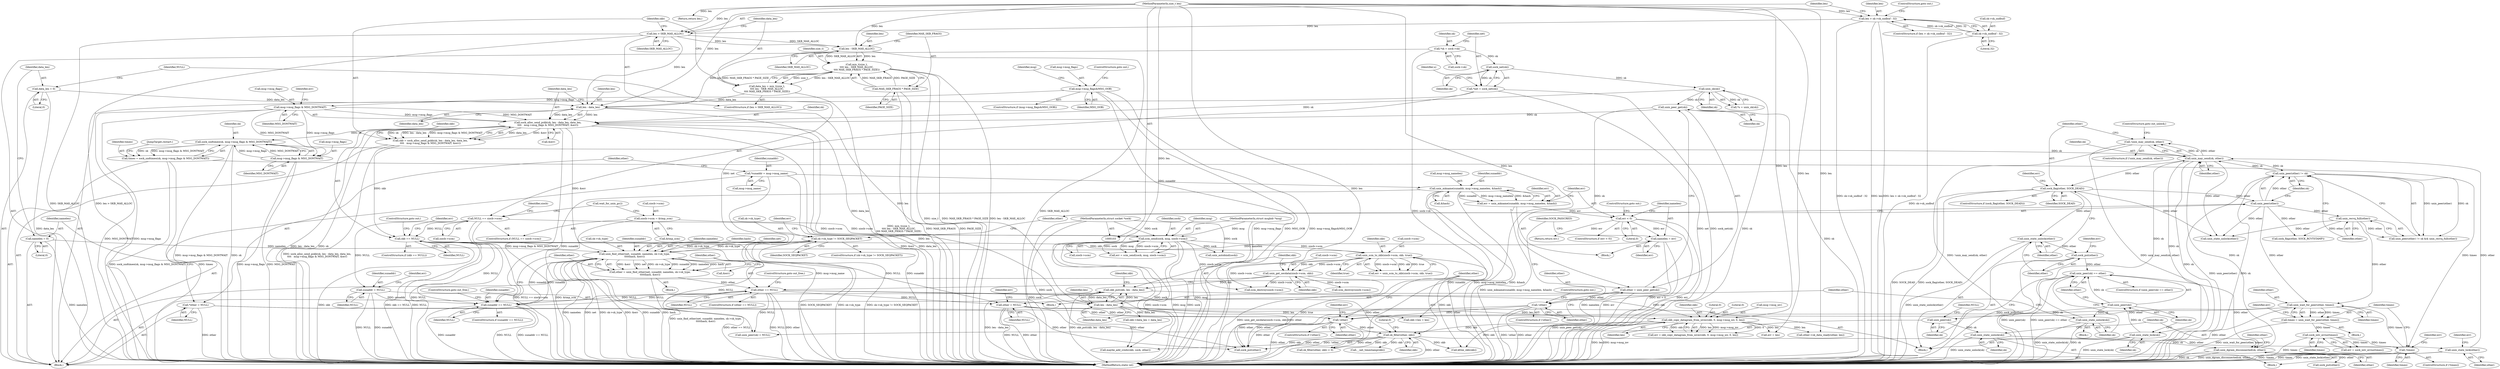 digraph "0_linux_e0e3cea46d31d23dc40df0a49a7a2c04fe8edfea_0@API" {
"1000407" [label="(Call,!unix_may_send(sk, other))"];
"1000408" [label="(Call,unix_may_send(sk, other))"];
"1000490" [label="(Call,unix_peer(other) != sk)"];
"1000491" [label="(Call,unix_peer(other))"];
"1000413" [label="(Call,sock_flag(other, SOCK_DEAD))"];
"1000449" [label="(Call,unix_state_unlock(sk))"];
"1000428" [label="(Call,unix_peer(sk))"];
"1000424" [label="(Call,unix_state_lock(sk))"];
"1000351" [label="(Call,sock_sndtimeo(sk, msg->msg_flags & MSG_DONTWAIT))"];
"1000280" [label="(Call,sock_alloc_send_pskb(sk, len - data_len, data_len,\n\t\t\t\t   msg->msg_flags & MSG_DONTWAIT, &err))"];
"1000225" [label="(Call,unix_peer_get(sk))"];
"1000128" [label="(Call,unix_sk(sk))"];
"1000123" [label="(Call,sock_net(sk))"];
"1000115" [label="(Call,*sk = sock->sk)"];
"1000282" [label="(Call,len - data_len)"];
"1000265" [label="(Call,len > SKB_MAX_ALLOC)"];
"1000256" [label="(Call,len > sk->sk_sndbuf - 32)"];
"1000107" [label="(MethodParameterIn,size_t len)"];
"1000258" [label="(Call,sk->sk_sndbuf - 32)"];
"1000272" [label="(Call,len - SKB_MAX_ALLOC)"];
"1000268" [label="(Call,data_len = min_t(size_t,\n\t\t\t\t len - SKB_MAX_ALLOC,\n\t\t\t\t MAX_SKB_FRAGS * PAGE_SIZE))"];
"1000270" [label="(Call,min_t(size_t,\n\t\t\t\t len - SKB_MAX_ALLOC,\n\t\t\t\t MAX_SKB_FRAGS * PAGE_SIZE))"];
"1000275" [label="(Call,MAX_SKB_FRAGS * PAGE_SIZE)"];
"1000151" [label="(Call,data_len = 0)"];
"1000286" [label="(Call,msg->msg_flags & MSG_DONTWAIT)"];
"1000186" [label="(Call,msg->msg_flags&MSG_OOB)"];
"1000353" [label="(Call,msg->msg_flags & MSG_DONTWAIT)"];
"1000438" [label="(Call,unix_dgram_disconnected(sk, other))"];
"1000436" [label="(Call,unix_state_unlock(sk))"];
"1000433" [label="(Call,unix_peer(sk))"];
"1000427" [label="(Call,unix_peer(sk) == other)"];
"1000419" [label="(Call,sock_put(other))"];
"1000417" [label="(Call,unix_state_unlock(other))"];
"1000400" [label="(Call,unix_state_lock(other))"];
"1000391" [label="(Call,sk_filter(other, skb))"];
"1000360" [label="(Call,!other)"];
"1000508" [label="(Call,unix_wait_for_peer(other, timeo))"];
"1000494" [label="(Call,unix_recvq_full(other))"];
"1000498" [label="(Call,!timeo)"];
"1000513" [label="(Call,sock_intr_errno(timeo))"];
"1000506" [label="(Call,timeo = unix_wait_for_peer(other, timeo))"];
"1000349" [label="(Call,timeo = sock_sndtimeo(sk, msg->msg_flags & MSG_DONTWAIT))"];
"1000228" [label="(Call,!other)"];
"1000223" [label="(Call,other = unix_peer_get(sk))"];
"1000451" [label="(Call,other = NULL)"];
"1000294" [label="(Call,skb == NULL)"];
"1000278" [label="(Call,skb = sock_alloc_send_pskb(sk, len - data_len, data_len,\n\t\t\t\t   msg->msg_flags & MSG_DONTWAIT, &err))"];
"1000155" [label="(Call,NULL == siocb->scm)"];
"1000385" [label="(Call,other == NULL)"];
"1000372" [label="(Call,other = unix_find_other(net, sunaddr, namelen, sk->sk_type,\n\t\t\t\t\thash, &err))"];
"1000374" [label="(Call,unix_find_other(net, sunaddr, namelen, sk->sk_type,\n\t\t\t\t\thash, &err))"];
"1000121" [label="(Call,*net = sock_net(sk))"];
"1000368" [label="(Call,sunaddr == NULL)"];
"1000199" [label="(Call,unix_mkname(sunaddr, msg->msg_namelen, &hash))"];
"1000131" [label="(Call,*sunaddr = msg->msg_name)"];
"1000216" [label="(Call,sunaddr = NULL)"];
"1000141" [label="(Call,namelen = 0)"];
"1000211" [label="(Call,namelen = err)"];
"1000207" [label="(Call,err < 0)"];
"1000197" [label="(Call,err = unix_mkname(sunaddr, msg->msg_namelen, &hash))"];
"1000470" [label="(Call,sk->sk_type != SOCK_SEQPACKET)"];
"1000137" [label="(Call,*other = NULL)"];
"1000338" [label="(Call,skb_copy_datagram_from_iovec(skb, 0, msg->msg_iov, 0, len))"];
"1000321" [label="(Call,skb_put(skb, len - data_len))"];
"1000316" [label="(Call,unix_get_secdata(siocb->scm, skb))"];
"1000300" [label="(Call,unix_scm_to_skb(siocb->scm, skb, true))"];
"1000169" [label="(Call,scm_send(sock, msg, siocb->scm))"];
"1000105" [label="(MethodParameterIn,struct socket *sock)"];
"1000106" [label="(MethodParameterIn,struct msghdr *msg)"];
"1000160" [label="(Call,siocb->scm = &tmp_scm)"];
"1000323" [label="(Call,len - data_len)"];
"1000292" [label="(Identifier,err)"];
"1000509" [label="(Identifier,other)"];
"1000326" [label="(Call,skb->data_len = data_len)"];
"1000385" [label="(Call,other == NULL)"];
"1000349" [label="(Call,timeo = sock_sndtimeo(sk, msg->msg_flags & MSG_DONTWAIT))"];
"1000128" [label="(Call,unix_sk(sk))"];
"1000220" [label="(Identifier,err)"];
"1000258" [label="(Call,sk->sk_sndbuf - 32)"];
"1000151" [label="(Call,data_len = 0)"];
"1000186" [label="(Call,msg->msg_flags&MSG_OOB)"];
"1000257" [label="(Identifier,len)"];
"1000273" [label="(Identifier,len)"];
"1000362" [label="(Block,)"];
"1000422" [label="(Identifier,err)"];
"1000137" [label="(Call,*other = NULL)"];
"1000212" [label="(Identifier,namelen)"];
"1000270" [label="(Call,min_t(size_t,\n\t\t\t\t len - SKB_MAX_ALLOC,\n\t\t\t\t MAX_SKB_FRAGS * PAGE_SIZE))"];
"1000386" [label="(Identifier,other)"];
"1000373" [label="(Identifier,other)"];
"1000381" [label="(Identifier,hash)"];
"1000301" [label="(Call,siocb->scm)"];
"1000498" [label="(Call,!timeo)"];
"1000117" [label="(Call,sock->sk)"];
"1000277" [label="(Identifier,PAGE_SIZE)"];
"1000141" [label="(Call,namelen = 0)"];
"1000213" [label="(Identifier,err)"];
"1000210" [label="(ControlStructure,goto out;)"];
"1000156" [label="(Identifier,NULL)"];
"1000271" [label="(Identifier,size_t)"];
"1000290" [label="(Identifier,MSG_DONTWAIT)"];
"1000494" [label="(Call,unix_recvq_full(other))"];
"1000390" [label="(Call,sk_filter(other, skb) < 0)"];
"1000441" [label="(Call,sock_put(other))"];
"1000124" [label="(Identifier,sk)"];
"1000511" [label="(Call,err = sock_intr_errno(timeo))"];
"1000211" [label="(Call,namelen = err)"];
"1000410" [label="(Identifier,other)"];
"1000217" [label="(Identifier,sunaddr)"];
"1000573" [label="(Call,scm_destroy(siocb->scm))"];
"1000344" [label="(Literal,0)"];
"1000162" [label="(Identifier,siocb)"];
"1000265" [label="(Call,len > SKB_MAX_ALLOC)"];
"1000304" [label="(Identifier,skb)"];
"1000470" [label="(Call,sk->sk_type != SOCK_SEQPACKET)"];
"1000514" [label="(Identifier,timeo)"];
"1000228" [label="(Call,!other)"];
"1000275" [label="(Call,MAX_SKB_FRAGS * PAGE_SIZE)"];
"1000116" [label="(Identifier,sk)"];
"1000426" [label="(ControlStructure,if (unix_peer(sk) == other))"];
"1000115" [label="(Call,*sk = sock->sk)"];
"1000154" [label="(ControlStructure,if (NULL == siocb->scm))"];
"1000571" [label="(Call,sock_put(other))"];
"1000510" [label="(Identifier,timeo)"];
"1000132" [label="(Identifier,sunaddr)"];
"1000170" [label="(Identifier,sock)"];
"1000234" [label="(Identifier,SOCK_PASSCRED)"];
"1000209" [label="(Literal,0)"];
"1000431" [label="(Block,)"];
"1000328" [label="(Identifier,skb)"];
"1000352" [label="(Identifier,sk)"];
"1000123" [label="(Call,sock_net(sk))"];
"1000227" [label="(ControlStructure,if (!other))"];
"1000325" [label="(Identifier,data_len)"];
"1000512" [label="(Identifier,err)"];
"1000126" [label="(Call,*u = unix_sk(sk))"];
"1000287" [label="(Call,msg->msg_flags)"];
"1000321" [label="(Call,skb_put(skb, len - data_len))"];
"1000247" [label="(Call,unix_autobind(sock))"];
"1000495" [label="(Identifier,other)"];
"1000401" [label="(Identifier,other)"];
"1000367" [label="(ControlStructure,if (sunaddr == NULL))"];
"1000297" [label="(ControlStructure,goto out;)"];
"1000291" [label="(Call,&err)"];
"1000256" [label="(Call,len > sk->sk_sndbuf - 32)"];
"1000331" [label="(Call,skb->len = len)"];
"1000513" [label="(Call,sock_intr_errno(timeo))"];
"1000496" [label="(Block,)"];
"1000215" [label="(Block,)"];
"1000371" [label="(ControlStructure,goto out_free;)"];
"1000143" [label="(Literal,0)"];
"1000206" [label="(ControlStructure,if (err < 0))"];
"1000167" [label="(Call,err = scm_send(sock, msg, siocb->scm))"];
"1000171" [label="(Identifier,msg)"];
"1000414" [label="(Identifier,other)"];
"1000323" [label="(Call,len - data_len)"];
"1000453" [label="(Identifier,NULL)"];
"1000340" [label="(Literal,0)"];
"1000432" [label="(Call,unix_peer(sk) = NULL)"];
"1000161" [label="(Call,siocb->scm)"];
"1000406" [label="(ControlStructure,if (!unix_may_send(sk, other)))"];
"1000142" [label="(Identifier,namelen)"];
"1000164" [label="(Call,&tmp_scm)"];
"1000216" [label="(Call,sunaddr = NULL)"];
"1000169" [label="(Call,scm_send(sock, msg, siocb->scm))"];
"1000492" [label="(Identifier,other)"];
"1000160" [label="(Call,siocb->scm = &tmp_scm)"];
"1000200" [label="(Identifier,sunaddr)"];
"1000264" [label="(ControlStructure,if (len > SKB_MAX_ALLOC))"];
"1000477" [label="(Identifier,err)"];
"1000452" [label="(Identifier,other)"];
"1000375" [label="(Identifier,net)"];
"1000341" [label="(Call,msg->msg_iov)"];
"1000489" [label="(Call,unix_peer(other) != sk && unix_recvq_full(other))"];
"1000433" [label="(Call,unix_peer(sk))"];
"1000451" [label="(Call,other = NULL)"];
"1000407" [label="(Call,!unix_may_send(sk, other))"];
"1000428" [label="(Call,unix_peer(sk))"];
"1000400" [label="(Call,unix_state_lock(other))"];
"1000272" [label="(Call,len - SKB_MAX_ALLOC)"];
"1000226" [label="(Identifier,sk)"];
"1000263" [label="(ControlStructure,goto out;)"];
"1000438" [label="(Call,unix_dgram_disconnected(sk, other))"];
"1000361" [label="(Identifier,other)"];
"1000378" [label="(Call,sk->sk_type)"];
"1000521" [label="(Call,sock_flag(other, SOCK_RCVTSTAMP))"];
"1000351" [label="(Call,sock_sndtimeo(sk, msg->msg_flags & MSG_DONTWAIT))"];
"1000320" [label="(Identifier,skb)"];
"1000425" [label="(Identifier,sk)"];
"1000296" [label="(Identifier,NULL)"];
"1000285" [label="(Identifier,data_len)"];
"1000436" [label="(Call,unix_state_unlock(sk))"];
"1000279" [label="(Identifier,skb)"];
"1000497" [label="(ControlStructure,if (!timeo))"];
"1000387" [label="(Identifier,NULL)"];
"1000370" [label="(Identifier,NULL)"];
"1000437" [label="(Identifier,sk)"];
"1000224" [label="(Identifier,other)"];
"1000490" [label="(Call,unix_peer(other) != sk)"];
"1000427" [label="(Call,unix_peer(sk) == other)"];
"1000491" [label="(Call,unix_peer(other))"];
"1000345" [label="(Identifier,len)"];
"1000122" [label="(Identifier,net)"];
"1000281" [label="(Identifier,sk)"];
"1000294" [label="(Call,skb == NULL)"];
"1000360" [label="(Call,!other)"];
"1000372" [label="(Call,other = unix_find_other(net, sunaddr, namelen, sk->sk_type,\n\t\t\t\t\thash, &err))"];
"1000448" [label="(Block,)"];
"1000155" [label="(Call,NULL == siocb->scm)"];
"1000157" [label="(Call,siocb->scm)"];
"1000204" [label="(Call,&hash)"];
"1000305" [label="(Identifier,true)"];
"1000190" [label="(Identifier,MSG_OOB)"];
"1000359" [label="(ControlStructure,if (!other))"];
"1000474" [label="(Identifier,SOCK_SEQPACKET)"];
"1000449" [label="(Call,unix_state_unlock(sk))"];
"1000108" [label="(Block,)"];
"1000354" [label="(Call,msg->msg_flags)"];
"1000409" [label="(Identifier,sk)"];
"1000393" [label="(Identifier,skb)"];
"1000230" [label="(ControlStructure,goto out;)"];
"1000299" [label="(Identifier,err)"];
"1000153" [label="(Literal,0)"];
"1000300" [label="(Call,unix_scm_to_skb(siocb->scm, skb, true))"];
"1000376" [label="(Identifier,sunaddr)"];
"1000133" [label="(Call,msg->msg_name)"];
"1000131" [label="(Call,*sunaddr = msg->msg_name)"];
"1000107" [label="(MethodParameterIn,size_t len)"];
"1000560" [label="(Return,return len;)"];
"1000127" [label="(Identifier,u)"];
"1000106" [label="(MethodParameterIn,struct msghdr *msg)"];
"1000563" [label="(Call,unix_state_unlock(other))"];
"1000282" [label="(Call,len - data_len)"];
"1000269" [label="(Identifier,data_len)"];
"1000338" [label="(Call,skb_copy_datagram_from_iovec(skb, 0, msg->msg_iov, 0, len))"];
"1000507" [label="(Identifier,timeo)"];
"1000268" [label="(Call,data_len = min_t(size_t,\n\t\t\t\t len - SKB_MAX_ALLOC,\n\t\t\t\t MAX_SKB_FRAGS * PAGE_SIZE))"];
"1000358" [label="(JumpTarget,restart:)"];
"1000283" [label="(Identifier,len)"];
"1000368" [label="(Call,sunaddr == NULL)"];
"1000408" [label="(Call,unix_may_send(sk, other))"];
"1000280" [label="(Call,sock_alloc_send_pskb(sk, len - data_len, data_len,\n\t\t\t\t   msg->msg_flags & MSG_DONTWAIT, &err))"];
"1000274" [label="(Identifier,SKB_MAX_ALLOC)"];
"1000152" [label="(Identifier,data_len)"];
"1000420" [label="(Identifier,other)"];
"1000276" [label="(Identifier,MAX_SKB_FRAGS)"];
"1000524" [label="(Call,__net_timestamp(skb))"];
"1000417" [label="(Call,unix_state_unlock(other))"];
"1000317" [label="(Call,siocb->scm)"];
"1000105" [label="(MethodParameterIn,struct socket *sock)"];
"1000336" [label="(Call,err = skb_copy_datagram_from_iovec(skb, 0, msg->msg_iov, 0, len))"];
"1000394" [label="(Literal,0)"];
"1000259" [label="(Call,sk->sk_sndbuf)"];
"1000208" [label="(Identifier,err)"];
"1000262" [label="(Literal,32)"];
"1000403" [label="(Identifier,err)"];
"1000121" [label="(Call,*net = sock_net(sk))"];
"1000579" [label="(MethodReturn,static int)"];
"1000384" [label="(ControlStructure,if (other == NULL))"];
"1000392" [label="(Identifier,other)"];
"1000324" [label="(Identifier,len)"];
"1000364" [label="(Identifier,err)"];
"1000369" [label="(Identifier,sunaddr)"];
"1000278" [label="(Call,skb = sock_alloc_send_pskb(sk, len - data_len, data_len,\n\t\t\t\t   msg->msg_flags & MSG_DONTWAIT, &err))"];
"1000439" [label="(Identifier,sk)"];
"1000197" [label="(Call,err = unix_mkname(sunaddr, msg->msg_namelen, &hash))"];
"1000166" [label="(Call,wait_for_unix_gc())"];
"1000139" [label="(Identifier,NULL)"];
"1000388" [label="(ControlStructure,goto out_free;)"];
"1000382" [label="(Call,&err)"];
"1000198" [label="(Identifier,err)"];
"1000413" [label="(Call,sock_flag(other, SOCK_DEAD))"];
"1000196" [label="(Block,)"];
"1000374" [label="(Call,unix_find_other(net, sunaddr, namelen, sk->sk_type,\n\t\t\t\t\thash, &err))"];
"1000526" [label="(Call,maybe_add_creds(skb, sock, other))"];
"1000316" [label="(Call,unix_get_secdata(siocb->scm, skb))"];
"1000267" [label="(Identifier,SKB_MAX_ALLOC)"];
"1000411" [label="(ControlStructure,goto out_unlock;)"];
"1000191" [label="(ControlStructure,goto out;)"];
"1000577" [label="(Return,return err;)"];
"1000424" [label="(Call,unix_state_lock(sk))"];
"1000223" [label="(Call,other = unix_peer_get(sk))"];
"1000194" [label="(Identifier,msg)"];
"1000416" [label="(Block,)"];
"1000284" [label="(Identifier,data_len)"];
"1000225" [label="(Call,unix_peer_get(sk))"];
"1000499" [label="(Identifier,timeo)"];
"1000502" [label="(Identifier,err)"];
"1000295" [label="(Identifier,skb)"];
"1000286" [label="(Call,msg->msg_flags & MSG_DONTWAIT)"];
"1000471" [label="(Call,sk->sk_type)"];
"1000353" [label="(Call,msg->msg_flags & MSG_DONTWAIT)"];
"1000418" [label="(Identifier,other)"];
"1000138" [label="(Identifier,other)"];
"1000298" [label="(Call,err = unix_scm_to_skb(siocb->scm, skb, true))"];
"1000391" [label="(Call,sk_filter(other, skb))"];
"1000419" [label="(Call,sock_put(other))"];
"1000129" [label="(Identifier,sk)"];
"1000396" [label="(Call,err = len)"];
"1000229" [label="(Identifier,other)"];
"1000266" [label="(Identifier,len)"];
"1000508" [label="(Call,unix_wait_for_peer(other, timeo))"];
"1000207" [label="(Call,err < 0)"];
"1000556" [label="(Call,scm_destroy(siocb->scm))"];
"1000187" [label="(Call,msg->msg_flags)"];
"1000506" [label="(Call,timeo = unix_wait_for_peer(other, timeo))"];
"1000293" [label="(ControlStructure,if (skb == NULL))"];
"1000377" [label="(Identifier,namelen)"];
"1000255" [label="(ControlStructure,if (len > sk->sk_sndbuf - 32))"];
"1000429" [label="(Identifier,sk)"];
"1000322" [label="(Identifier,skb)"];
"1000551" [label="(Call,other->sk_data_ready(other, len))"];
"1000493" [label="(Identifier,sk)"];
"1000350" [label="(Identifier,timeo)"];
"1000434" [label="(Identifier,sk)"];
"1000201" [label="(Call,msg->msg_namelen)"];
"1000450" [label="(Identifier,sk)"];
"1000430" [label="(Identifier,other)"];
"1000412" [label="(ControlStructure,if (sock_flag(other, SOCK_DEAD)))"];
"1000440" [label="(Identifier,other)"];
"1000357" [label="(Identifier,MSG_DONTWAIT)"];
"1000455" [label="(Identifier,err)"];
"1000218" [label="(Identifier,NULL)"];
"1000566" [label="(Call,kfree_skb(skb))"];
"1000469" [label="(ControlStructure,if (sk->sk_type != SOCK_SEQPACKET))"];
"1000339" [label="(Identifier,skb)"];
"1000415" [label="(Identifier,SOCK_DEAD)"];
"1000459" [label="(Identifier,err)"];
"1000442" [label="(Identifier,other)"];
"1000185" [label="(ControlStructure,if (msg->msg_flags&MSG_OOB))"];
"1000199" [label="(Call,unix_mkname(sunaddr, msg->msg_namelen, &hash))"];
"1000172" [label="(Call,siocb->scm)"];
"1000435" [label="(Identifier,NULL)"];
"1000407" -> "1000406"  [label="AST: "];
"1000407" -> "1000408"  [label="CFG: "];
"1000408" -> "1000407"  [label="AST: "];
"1000411" -> "1000407"  [label="CFG: "];
"1000414" -> "1000407"  [label="CFG: "];
"1000407" -> "1000579"  [label="DDG: !unix_may_send(sk, other)"];
"1000407" -> "1000579"  [label="DDG: unix_may_send(sk, other)"];
"1000408" -> "1000407"  [label="DDG: sk"];
"1000408" -> "1000407"  [label="DDG: other"];
"1000408" -> "1000410"  [label="CFG: "];
"1000409" -> "1000408"  [label="AST: "];
"1000410" -> "1000408"  [label="AST: "];
"1000408" -> "1000579"  [label="DDG: sk"];
"1000490" -> "1000408"  [label="DDG: sk"];
"1000449" -> "1000408"  [label="DDG: sk"];
"1000351" -> "1000408"  [label="DDG: sk"];
"1000438" -> "1000408"  [label="DDG: sk"];
"1000400" -> "1000408"  [label="DDG: other"];
"1000408" -> "1000413"  [label="DDG: other"];
"1000408" -> "1000424"  [label="DDG: sk"];
"1000408" -> "1000490"  [label="DDG: sk"];
"1000408" -> "1000563"  [label="DDG: other"];
"1000490" -> "1000489"  [label="AST: "];
"1000490" -> "1000493"  [label="CFG: "];
"1000491" -> "1000490"  [label="AST: "];
"1000493" -> "1000490"  [label="AST: "];
"1000495" -> "1000490"  [label="CFG: "];
"1000489" -> "1000490"  [label="CFG: "];
"1000490" -> "1000579"  [label="DDG: sk"];
"1000490" -> "1000579"  [label="DDG: unix_peer(other)"];
"1000490" -> "1000489"  [label="DDG: unix_peer(other)"];
"1000490" -> "1000489"  [label="DDG: sk"];
"1000491" -> "1000490"  [label="DDG: other"];
"1000491" -> "1000492"  [label="CFG: "];
"1000492" -> "1000491"  [label="AST: "];
"1000493" -> "1000491"  [label="CFG: "];
"1000413" -> "1000491"  [label="DDG: other"];
"1000491" -> "1000494"  [label="DDG: other"];
"1000491" -> "1000508"  [label="DDG: other"];
"1000491" -> "1000521"  [label="DDG: other"];
"1000491" -> "1000563"  [label="DDG: other"];
"1000413" -> "1000412"  [label="AST: "];
"1000413" -> "1000415"  [label="CFG: "];
"1000414" -> "1000413"  [label="AST: "];
"1000415" -> "1000413"  [label="AST: "];
"1000418" -> "1000413"  [label="CFG: "];
"1000459" -> "1000413"  [label="CFG: "];
"1000413" -> "1000579"  [label="DDG: sock_flag(other, SOCK_DEAD)"];
"1000413" -> "1000579"  [label="DDG: SOCK_DEAD"];
"1000413" -> "1000417"  [label="DDG: other"];
"1000413" -> "1000563"  [label="DDG: other"];
"1000449" -> "1000448"  [label="AST: "];
"1000449" -> "1000450"  [label="CFG: "];
"1000450" -> "1000449"  [label="AST: "];
"1000452" -> "1000449"  [label="CFG: "];
"1000449" -> "1000579"  [label="DDG: sk"];
"1000449" -> "1000579"  [label="DDG: unix_state_unlock(sk)"];
"1000428" -> "1000449"  [label="DDG: sk"];
"1000428" -> "1000427"  [label="AST: "];
"1000428" -> "1000429"  [label="CFG: "];
"1000429" -> "1000428"  [label="AST: "];
"1000430" -> "1000428"  [label="CFG: "];
"1000428" -> "1000427"  [label="DDG: sk"];
"1000424" -> "1000428"  [label="DDG: sk"];
"1000428" -> "1000433"  [label="DDG: sk"];
"1000424" -> "1000416"  [label="AST: "];
"1000424" -> "1000425"  [label="CFG: "];
"1000425" -> "1000424"  [label="AST: "];
"1000429" -> "1000424"  [label="CFG: "];
"1000424" -> "1000579"  [label="DDG: unix_state_lock(sk)"];
"1000351" -> "1000349"  [label="AST: "];
"1000351" -> "1000353"  [label="CFG: "];
"1000352" -> "1000351"  [label="AST: "];
"1000353" -> "1000351"  [label="AST: "];
"1000349" -> "1000351"  [label="CFG: "];
"1000351" -> "1000579"  [label="DDG: msg->msg_flags & MSG_DONTWAIT"];
"1000351" -> "1000579"  [label="DDG: sk"];
"1000351" -> "1000349"  [label="DDG: sk"];
"1000351" -> "1000349"  [label="DDG: msg->msg_flags & MSG_DONTWAIT"];
"1000280" -> "1000351"  [label="DDG: sk"];
"1000353" -> "1000351"  [label="DDG: msg->msg_flags"];
"1000353" -> "1000351"  [label="DDG: MSG_DONTWAIT"];
"1000280" -> "1000278"  [label="AST: "];
"1000280" -> "1000291"  [label="CFG: "];
"1000281" -> "1000280"  [label="AST: "];
"1000282" -> "1000280"  [label="AST: "];
"1000285" -> "1000280"  [label="AST: "];
"1000286" -> "1000280"  [label="AST: "];
"1000291" -> "1000280"  [label="AST: "];
"1000278" -> "1000280"  [label="CFG: "];
"1000280" -> "1000579"  [label="DDG: msg->msg_flags & MSG_DONTWAIT"];
"1000280" -> "1000579"  [label="DDG: &err"];
"1000280" -> "1000579"  [label="DDG: data_len"];
"1000280" -> "1000579"  [label="DDG: len - data_len"];
"1000280" -> "1000579"  [label="DDG: sk"];
"1000280" -> "1000278"  [label="DDG: data_len"];
"1000280" -> "1000278"  [label="DDG: &err"];
"1000280" -> "1000278"  [label="DDG: sk"];
"1000280" -> "1000278"  [label="DDG: len - data_len"];
"1000280" -> "1000278"  [label="DDG: msg->msg_flags & MSG_DONTWAIT"];
"1000225" -> "1000280"  [label="DDG: sk"];
"1000128" -> "1000280"  [label="DDG: sk"];
"1000282" -> "1000280"  [label="DDG: len"];
"1000282" -> "1000280"  [label="DDG: data_len"];
"1000286" -> "1000280"  [label="DDG: msg->msg_flags"];
"1000286" -> "1000280"  [label="DDG: MSG_DONTWAIT"];
"1000280" -> "1000323"  [label="DDG: data_len"];
"1000280" -> "1000374"  [label="DDG: &err"];
"1000225" -> "1000223"  [label="AST: "];
"1000225" -> "1000226"  [label="CFG: "];
"1000226" -> "1000225"  [label="AST: "];
"1000223" -> "1000225"  [label="CFG: "];
"1000225" -> "1000579"  [label="DDG: sk"];
"1000225" -> "1000223"  [label="DDG: sk"];
"1000128" -> "1000225"  [label="DDG: sk"];
"1000128" -> "1000126"  [label="AST: "];
"1000128" -> "1000129"  [label="CFG: "];
"1000129" -> "1000128"  [label="AST: "];
"1000126" -> "1000128"  [label="CFG: "];
"1000128" -> "1000579"  [label="DDG: sk"];
"1000128" -> "1000126"  [label="DDG: sk"];
"1000123" -> "1000128"  [label="DDG: sk"];
"1000123" -> "1000121"  [label="AST: "];
"1000123" -> "1000124"  [label="CFG: "];
"1000124" -> "1000123"  [label="AST: "];
"1000121" -> "1000123"  [label="CFG: "];
"1000123" -> "1000121"  [label="DDG: sk"];
"1000115" -> "1000123"  [label="DDG: sk"];
"1000115" -> "1000108"  [label="AST: "];
"1000115" -> "1000117"  [label="CFG: "];
"1000116" -> "1000115"  [label="AST: "];
"1000117" -> "1000115"  [label="AST: "];
"1000122" -> "1000115"  [label="CFG: "];
"1000115" -> "1000579"  [label="DDG: sock->sk"];
"1000282" -> "1000284"  [label="CFG: "];
"1000283" -> "1000282"  [label="AST: "];
"1000284" -> "1000282"  [label="AST: "];
"1000285" -> "1000282"  [label="CFG: "];
"1000282" -> "1000579"  [label="DDG: len"];
"1000265" -> "1000282"  [label="DDG: len"];
"1000272" -> "1000282"  [label="DDG: len"];
"1000107" -> "1000282"  [label="DDG: len"];
"1000268" -> "1000282"  [label="DDG: data_len"];
"1000151" -> "1000282"  [label="DDG: data_len"];
"1000282" -> "1000323"  [label="DDG: len"];
"1000265" -> "1000264"  [label="AST: "];
"1000265" -> "1000267"  [label="CFG: "];
"1000266" -> "1000265"  [label="AST: "];
"1000267" -> "1000265"  [label="AST: "];
"1000269" -> "1000265"  [label="CFG: "];
"1000279" -> "1000265"  [label="CFG: "];
"1000265" -> "1000579"  [label="DDG: len > SKB_MAX_ALLOC"];
"1000265" -> "1000579"  [label="DDG: SKB_MAX_ALLOC"];
"1000256" -> "1000265"  [label="DDG: len"];
"1000107" -> "1000265"  [label="DDG: len"];
"1000265" -> "1000272"  [label="DDG: len"];
"1000265" -> "1000272"  [label="DDG: SKB_MAX_ALLOC"];
"1000256" -> "1000255"  [label="AST: "];
"1000256" -> "1000258"  [label="CFG: "];
"1000257" -> "1000256"  [label="AST: "];
"1000258" -> "1000256"  [label="AST: "];
"1000263" -> "1000256"  [label="CFG: "];
"1000266" -> "1000256"  [label="CFG: "];
"1000256" -> "1000579"  [label="DDG: sk->sk_sndbuf - 32"];
"1000256" -> "1000579"  [label="DDG: len"];
"1000256" -> "1000579"  [label="DDG: len > sk->sk_sndbuf - 32"];
"1000107" -> "1000256"  [label="DDG: len"];
"1000258" -> "1000256"  [label="DDG: sk->sk_sndbuf"];
"1000258" -> "1000256"  [label="DDG: 32"];
"1000107" -> "1000103"  [label="AST: "];
"1000107" -> "1000579"  [label="DDG: len"];
"1000107" -> "1000272"  [label="DDG: len"];
"1000107" -> "1000323"  [label="DDG: len"];
"1000107" -> "1000331"  [label="DDG: len"];
"1000107" -> "1000338"  [label="DDG: len"];
"1000107" -> "1000396"  [label="DDG: len"];
"1000107" -> "1000551"  [label="DDG: len"];
"1000107" -> "1000560"  [label="DDG: len"];
"1000258" -> "1000262"  [label="CFG: "];
"1000259" -> "1000258"  [label="AST: "];
"1000262" -> "1000258"  [label="AST: "];
"1000258" -> "1000579"  [label="DDG: sk->sk_sndbuf"];
"1000272" -> "1000270"  [label="AST: "];
"1000272" -> "1000274"  [label="CFG: "];
"1000273" -> "1000272"  [label="AST: "];
"1000274" -> "1000272"  [label="AST: "];
"1000276" -> "1000272"  [label="CFG: "];
"1000272" -> "1000579"  [label="DDG: SKB_MAX_ALLOC"];
"1000272" -> "1000270"  [label="DDG: len"];
"1000272" -> "1000270"  [label="DDG: SKB_MAX_ALLOC"];
"1000268" -> "1000264"  [label="AST: "];
"1000268" -> "1000270"  [label="CFG: "];
"1000269" -> "1000268"  [label="AST: "];
"1000270" -> "1000268"  [label="AST: "];
"1000279" -> "1000268"  [label="CFG: "];
"1000268" -> "1000579"  [label="DDG: min_t(size_t,\n\t\t\t\t len - SKB_MAX_ALLOC,\n\t\t\t\t MAX_SKB_FRAGS * PAGE_SIZE)"];
"1000270" -> "1000268"  [label="DDG: size_t"];
"1000270" -> "1000268"  [label="DDG: len - SKB_MAX_ALLOC"];
"1000270" -> "1000268"  [label="DDG: MAX_SKB_FRAGS * PAGE_SIZE"];
"1000270" -> "1000275"  [label="CFG: "];
"1000271" -> "1000270"  [label="AST: "];
"1000275" -> "1000270"  [label="AST: "];
"1000270" -> "1000579"  [label="DDG: MAX_SKB_FRAGS * PAGE_SIZE"];
"1000270" -> "1000579"  [label="DDG: len - SKB_MAX_ALLOC"];
"1000270" -> "1000579"  [label="DDG: size_t"];
"1000275" -> "1000270"  [label="DDG: MAX_SKB_FRAGS"];
"1000275" -> "1000270"  [label="DDG: PAGE_SIZE"];
"1000275" -> "1000277"  [label="CFG: "];
"1000276" -> "1000275"  [label="AST: "];
"1000277" -> "1000275"  [label="AST: "];
"1000275" -> "1000579"  [label="DDG: MAX_SKB_FRAGS"];
"1000275" -> "1000579"  [label="DDG: PAGE_SIZE"];
"1000151" -> "1000108"  [label="AST: "];
"1000151" -> "1000153"  [label="CFG: "];
"1000152" -> "1000151"  [label="AST: "];
"1000153" -> "1000151"  [label="AST: "];
"1000156" -> "1000151"  [label="CFG: "];
"1000151" -> "1000579"  [label="DDG: data_len"];
"1000286" -> "1000290"  [label="CFG: "];
"1000287" -> "1000286"  [label="AST: "];
"1000290" -> "1000286"  [label="AST: "];
"1000292" -> "1000286"  [label="CFG: "];
"1000286" -> "1000579"  [label="DDG: MSG_DONTWAIT"];
"1000286" -> "1000579"  [label="DDG: msg->msg_flags"];
"1000186" -> "1000286"  [label="DDG: msg->msg_flags"];
"1000286" -> "1000353"  [label="DDG: msg->msg_flags"];
"1000286" -> "1000353"  [label="DDG: MSG_DONTWAIT"];
"1000186" -> "1000185"  [label="AST: "];
"1000186" -> "1000190"  [label="CFG: "];
"1000187" -> "1000186"  [label="AST: "];
"1000190" -> "1000186"  [label="AST: "];
"1000191" -> "1000186"  [label="CFG: "];
"1000194" -> "1000186"  [label="CFG: "];
"1000186" -> "1000579"  [label="DDG: msg->msg_flags&MSG_OOB"];
"1000186" -> "1000579"  [label="DDG: msg->msg_flags"];
"1000186" -> "1000579"  [label="DDG: MSG_OOB"];
"1000353" -> "1000357"  [label="CFG: "];
"1000354" -> "1000353"  [label="AST: "];
"1000357" -> "1000353"  [label="AST: "];
"1000353" -> "1000579"  [label="DDG: MSG_DONTWAIT"];
"1000353" -> "1000579"  [label="DDG: msg->msg_flags"];
"1000438" -> "1000431"  [label="AST: "];
"1000438" -> "1000440"  [label="CFG: "];
"1000439" -> "1000438"  [label="AST: "];
"1000440" -> "1000438"  [label="AST: "];
"1000442" -> "1000438"  [label="CFG: "];
"1000438" -> "1000579"  [label="DDG: unix_dgram_disconnected(sk, other)"];
"1000438" -> "1000579"  [label="DDG: sk"];
"1000436" -> "1000438"  [label="DDG: sk"];
"1000427" -> "1000438"  [label="DDG: other"];
"1000438" -> "1000441"  [label="DDG: other"];
"1000436" -> "1000431"  [label="AST: "];
"1000436" -> "1000437"  [label="CFG: "];
"1000437" -> "1000436"  [label="AST: "];
"1000439" -> "1000436"  [label="CFG: "];
"1000436" -> "1000579"  [label="DDG: unix_state_unlock(sk)"];
"1000433" -> "1000436"  [label="DDG: sk"];
"1000433" -> "1000432"  [label="AST: "];
"1000433" -> "1000434"  [label="CFG: "];
"1000434" -> "1000433"  [label="AST: "];
"1000435" -> "1000433"  [label="CFG: "];
"1000427" -> "1000426"  [label="AST: "];
"1000427" -> "1000430"  [label="CFG: "];
"1000430" -> "1000427"  [label="AST: "];
"1000434" -> "1000427"  [label="CFG: "];
"1000450" -> "1000427"  [label="CFG: "];
"1000427" -> "1000579"  [label="DDG: unix_peer(sk)"];
"1000427" -> "1000579"  [label="DDG: unix_peer(sk) == other"];
"1000419" -> "1000427"  [label="DDG: other"];
"1000419" -> "1000416"  [label="AST: "];
"1000419" -> "1000420"  [label="CFG: "];
"1000420" -> "1000419"  [label="AST: "];
"1000422" -> "1000419"  [label="CFG: "];
"1000419" -> "1000579"  [label="DDG: sock_put(other)"];
"1000417" -> "1000419"  [label="DDG: other"];
"1000417" -> "1000416"  [label="AST: "];
"1000417" -> "1000418"  [label="CFG: "];
"1000418" -> "1000417"  [label="AST: "];
"1000420" -> "1000417"  [label="CFG: "];
"1000417" -> "1000579"  [label="DDG: unix_state_unlock(other)"];
"1000400" -> "1000108"  [label="AST: "];
"1000400" -> "1000401"  [label="CFG: "];
"1000401" -> "1000400"  [label="AST: "];
"1000403" -> "1000400"  [label="CFG: "];
"1000400" -> "1000579"  [label="DDG: unix_state_lock(other)"];
"1000391" -> "1000400"  [label="DDG: other"];
"1000391" -> "1000390"  [label="AST: "];
"1000391" -> "1000393"  [label="CFG: "];
"1000392" -> "1000391"  [label="AST: "];
"1000393" -> "1000391"  [label="AST: "];
"1000394" -> "1000391"  [label="CFG: "];
"1000391" -> "1000579"  [label="DDG: other"];
"1000391" -> "1000390"  [label="DDG: other"];
"1000391" -> "1000390"  [label="DDG: skb"];
"1000360" -> "1000391"  [label="DDG: other"];
"1000385" -> "1000391"  [label="DDG: other"];
"1000338" -> "1000391"  [label="DDG: skb"];
"1000391" -> "1000524"  [label="DDG: skb"];
"1000391" -> "1000526"  [label="DDG: skb"];
"1000391" -> "1000566"  [label="DDG: skb"];
"1000391" -> "1000571"  [label="DDG: other"];
"1000360" -> "1000359"  [label="AST: "];
"1000360" -> "1000361"  [label="CFG: "];
"1000361" -> "1000360"  [label="AST: "];
"1000364" -> "1000360"  [label="CFG: "];
"1000392" -> "1000360"  [label="CFG: "];
"1000360" -> "1000579"  [label="DDG: other"];
"1000360" -> "1000579"  [label="DDG: !other"];
"1000508" -> "1000360"  [label="DDG: other"];
"1000228" -> "1000360"  [label="DDG: other"];
"1000451" -> "1000360"  [label="DDG: other"];
"1000137" -> "1000360"  [label="DDG: other"];
"1000360" -> "1000571"  [label="DDG: other"];
"1000508" -> "1000506"  [label="AST: "];
"1000508" -> "1000510"  [label="CFG: "];
"1000509" -> "1000508"  [label="AST: "];
"1000510" -> "1000508"  [label="AST: "];
"1000506" -> "1000508"  [label="CFG: "];
"1000508" -> "1000579"  [label="DDG: other"];
"1000508" -> "1000506"  [label="DDG: other"];
"1000508" -> "1000506"  [label="DDG: timeo"];
"1000494" -> "1000508"  [label="DDG: other"];
"1000498" -> "1000508"  [label="DDG: timeo"];
"1000508" -> "1000571"  [label="DDG: other"];
"1000494" -> "1000489"  [label="AST: "];
"1000494" -> "1000495"  [label="CFG: "];
"1000495" -> "1000494"  [label="AST: "];
"1000489" -> "1000494"  [label="CFG: "];
"1000494" -> "1000489"  [label="DDG: other"];
"1000494" -> "1000521"  [label="DDG: other"];
"1000494" -> "1000563"  [label="DDG: other"];
"1000498" -> "1000497"  [label="AST: "];
"1000498" -> "1000499"  [label="CFG: "];
"1000499" -> "1000498"  [label="AST: "];
"1000502" -> "1000498"  [label="CFG: "];
"1000507" -> "1000498"  [label="CFG: "];
"1000498" -> "1000579"  [label="DDG: !timeo"];
"1000498" -> "1000579"  [label="DDG: timeo"];
"1000513" -> "1000498"  [label="DDG: timeo"];
"1000349" -> "1000498"  [label="DDG: timeo"];
"1000513" -> "1000511"  [label="AST: "];
"1000513" -> "1000514"  [label="CFG: "];
"1000514" -> "1000513"  [label="AST: "];
"1000511" -> "1000513"  [label="CFG: "];
"1000513" -> "1000579"  [label="DDG: timeo"];
"1000513" -> "1000511"  [label="DDG: timeo"];
"1000506" -> "1000513"  [label="DDG: timeo"];
"1000506" -> "1000496"  [label="AST: "];
"1000507" -> "1000506"  [label="AST: "];
"1000512" -> "1000506"  [label="CFG: "];
"1000506" -> "1000579"  [label="DDG: unix_wait_for_peer(other, timeo)"];
"1000349" -> "1000108"  [label="AST: "];
"1000350" -> "1000349"  [label="AST: "];
"1000358" -> "1000349"  [label="CFG: "];
"1000349" -> "1000579"  [label="DDG: sock_sndtimeo(sk, msg->msg_flags & MSG_DONTWAIT)"];
"1000349" -> "1000579"  [label="DDG: timeo"];
"1000228" -> "1000227"  [label="AST: "];
"1000228" -> "1000229"  [label="CFG: "];
"1000229" -> "1000228"  [label="AST: "];
"1000230" -> "1000228"  [label="CFG: "];
"1000234" -> "1000228"  [label="CFG: "];
"1000228" -> "1000579"  [label="DDG: !other"];
"1000228" -> "1000579"  [label="DDG: other"];
"1000223" -> "1000228"  [label="DDG: other"];
"1000228" -> "1000571"  [label="DDG: other"];
"1000223" -> "1000215"  [label="AST: "];
"1000224" -> "1000223"  [label="AST: "];
"1000229" -> "1000223"  [label="CFG: "];
"1000223" -> "1000579"  [label="DDG: unix_peer_get(sk)"];
"1000451" -> "1000416"  [label="AST: "];
"1000451" -> "1000453"  [label="CFG: "];
"1000452" -> "1000451"  [label="AST: "];
"1000453" -> "1000451"  [label="AST: "];
"1000455" -> "1000451"  [label="CFG: "];
"1000451" -> "1000579"  [label="DDG: other"];
"1000451" -> "1000579"  [label="DDG: NULL"];
"1000294" -> "1000451"  [label="DDG: NULL"];
"1000385" -> "1000451"  [label="DDG: NULL"];
"1000451" -> "1000571"  [label="DDG: other"];
"1000294" -> "1000293"  [label="AST: "];
"1000294" -> "1000296"  [label="CFG: "];
"1000295" -> "1000294"  [label="AST: "];
"1000296" -> "1000294"  [label="AST: "];
"1000297" -> "1000294"  [label="CFG: "];
"1000299" -> "1000294"  [label="CFG: "];
"1000294" -> "1000579"  [label="DDG: skb == NULL"];
"1000294" -> "1000579"  [label="DDG: NULL"];
"1000294" -> "1000579"  [label="DDG: skb"];
"1000278" -> "1000294"  [label="DDG: skb"];
"1000155" -> "1000294"  [label="DDG: NULL"];
"1000294" -> "1000300"  [label="DDG: skb"];
"1000294" -> "1000368"  [label="DDG: NULL"];
"1000294" -> "1000432"  [label="DDG: NULL"];
"1000278" -> "1000108"  [label="AST: "];
"1000279" -> "1000278"  [label="AST: "];
"1000295" -> "1000278"  [label="CFG: "];
"1000278" -> "1000579"  [label="DDG: sock_alloc_send_pskb(sk, len - data_len, data_len,\n\t\t\t\t   msg->msg_flags & MSG_DONTWAIT, &err)"];
"1000155" -> "1000154"  [label="AST: "];
"1000155" -> "1000157"  [label="CFG: "];
"1000156" -> "1000155"  [label="AST: "];
"1000157" -> "1000155"  [label="AST: "];
"1000162" -> "1000155"  [label="CFG: "];
"1000166" -> "1000155"  [label="CFG: "];
"1000155" -> "1000579"  [label="DDG: NULL == siocb->scm"];
"1000155" -> "1000579"  [label="DDG: NULL"];
"1000155" -> "1000169"  [label="DDG: siocb->scm"];
"1000155" -> "1000216"  [label="DDG: NULL"];
"1000385" -> "1000384"  [label="AST: "];
"1000385" -> "1000387"  [label="CFG: "];
"1000386" -> "1000385"  [label="AST: "];
"1000387" -> "1000385"  [label="AST: "];
"1000388" -> "1000385"  [label="CFG: "];
"1000392" -> "1000385"  [label="CFG: "];
"1000385" -> "1000579"  [label="DDG: NULL"];
"1000385" -> "1000579"  [label="DDG: other"];
"1000385" -> "1000579"  [label="DDG: other == NULL"];
"1000385" -> "1000368"  [label="DDG: NULL"];
"1000372" -> "1000385"  [label="DDG: other"];
"1000368" -> "1000385"  [label="DDG: NULL"];
"1000385" -> "1000432"  [label="DDG: NULL"];
"1000385" -> "1000571"  [label="DDG: other"];
"1000372" -> "1000362"  [label="AST: "];
"1000372" -> "1000374"  [label="CFG: "];
"1000373" -> "1000372"  [label="AST: "];
"1000374" -> "1000372"  [label="AST: "];
"1000386" -> "1000372"  [label="CFG: "];
"1000372" -> "1000579"  [label="DDG: unix_find_other(net, sunaddr, namelen, sk->sk_type,\n\t\t\t\t\thash, &err)"];
"1000374" -> "1000372"  [label="DDG: &err"];
"1000374" -> "1000372"  [label="DDG: net"];
"1000374" -> "1000372"  [label="DDG: sk->sk_type"];
"1000374" -> "1000372"  [label="DDG: sunaddr"];
"1000374" -> "1000372"  [label="DDG: namelen"];
"1000374" -> "1000372"  [label="DDG: hash"];
"1000374" -> "1000382"  [label="CFG: "];
"1000375" -> "1000374"  [label="AST: "];
"1000376" -> "1000374"  [label="AST: "];
"1000377" -> "1000374"  [label="AST: "];
"1000378" -> "1000374"  [label="AST: "];
"1000381" -> "1000374"  [label="AST: "];
"1000382" -> "1000374"  [label="AST: "];
"1000374" -> "1000579"  [label="DDG: sunaddr"];
"1000374" -> "1000579"  [label="DDG: namelen"];
"1000374" -> "1000579"  [label="DDG: net"];
"1000374" -> "1000579"  [label="DDG: sk->sk_type"];
"1000374" -> "1000579"  [label="DDG: &err"];
"1000374" -> "1000579"  [label="DDG: hash"];
"1000374" -> "1000368"  [label="DDG: sunaddr"];
"1000121" -> "1000374"  [label="DDG: net"];
"1000368" -> "1000374"  [label="DDG: sunaddr"];
"1000141" -> "1000374"  [label="DDG: namelen"];
"1000211" -> "1000374"  [label="DDG: namelen"];
"1000470" -> "1000374"  [label="DDG: sk->sk_type"];
"1000374" -> "1000470"  [label="DDG: sk->sk_type"];
"1000121" -> "1000108"  [label="AST: "];
"1000122" -> "1000121"  [label="AST: "];
"1000127" -> "1000121"  [label="CFG: "];
"1000121" -> "1000579"  [label="DDG: sock_net(sk)"];
"1000121" -> "1000579"  [label="DDG: net"];
"1000368" -> "1000367"  [label="AST: "];
"1000368" -> "1000370"  [label="CFG: "];
"1000369" -> "1000368"  [label="AST: "];
"1000370" -> "1000368"  [label="AST: "];
"1000371" -> "1000368"  [label="CFG: "];
"1000373" -> "1000368"  [label="CFG: "];
"1000368" -> "1000579"  [label="DDG: sunaddr"];
"1000368" -> "1000579"  [label="DDG: NULL"];
"1000368" -> "1000579"  [label="DDG: sunaddr == NULL"];
"1000199" -> "1000368"  [label="DDG: sunaddr"];
"1000216" -> "1000368"  [label="DDG: sunaddr"];
"1000199" -> "1000197"  [label="AST: "];
"1000199" -> "1000204"  [label="CFG: "];
"1000200" -> "1000199"  [label="AST: "];
"1000201" -> "1000199"  [label="AST: "];
"1000204" -> "1000199"  [label="AST: "];
"1000197" -> "1000199"  [label="CFG: "];
"1000199" -> "1000579"  [label="DDG: msg->msg_namelen"];
"1000199" -> "1000579"  [label="DDG: sunaddr"];
"1000199" -> "1000579"  [label="DDG: &hash"];
"1000199" -> "1000197"  [label="DDG: sunaddr"];
"1000199" -> "1000197"  [label="DDG: msg->msg_namelen"];
"1000199" -> "1000197"  [label="DDG: &hash"];
"1000131" -> "1000199"  [label="DDG: sunaddr"];
"1000131" -> "1000108"  [label="AST: "];
"1000131" -> "1000133"  [label="CFG: "];
"1000132" -> "1000131"  [label="AST: "];
"1000133" -> "1000131"  [label="AST: "];
"1000138" -> "1000131"  [label="CFG: "];
"1000131" -> "1000579"  [label="DDG: sunaddr"];
"1000131" -> "1000579"  [label="DDG: msg->msg_name"];
"1000216" -> "1000215"  [label="AST: "];
"1000216" -> "1000218"  [label="CFG: "];
"1000217" -> "1000216"  [label="AST: "];
"1000218" -> "1000216"  [label="AST: "];
"1000220" -> "1000216"  [label="CFG: "];
"1000216" -> "1000579"  [label="DDG: sunaddr"];
"1000216" -> "1000579"  [label="DDG: NULL"];
"1000141" -> "1000108"  [label="AST: "];
"1000141" -> "1000143"  [label="CFG: "];
"1000142" -> "1000141"  [label="AST: "];
"1000143" -> "1000141"  [label="AST: "];
"1000152" -> "1000141"  [label="CFG: "];
"1000141" -> "1000579"  [label="DDG: namelen"];
"1000211" -> "1000196"  [label="AST: "];
"1000211" -> "1000213"  [label="CFG: "];
"1000212" -> "1000211"  [label="AST: "];
"1000213" -> "1000211"  [label="AST: "];
"1000234" -> "1000211"  [label="CFG: "];
"1000211" -> "1000579"  [label="DDG: namelen"];
"1000211" -> "1000579"  [label="DDG: err"];
"1000207" -> "1000211"  [label="DDG: err"];
"1000207" -> "1000206"  [label="AST: "];
"1000207" -> "1000209"  [label="CFG: "];
"1000208" -> "1000207"  [label="AST: "];
"1000209" -> "1000207"  [label="AST: "];
"1000210" -> "1000207"  [label="CFG: "];
"1000212" -> "1000207"  [label="CFG: "];
"1000207" -> "1000579"  [label="DDG: err"];
"1000207" -> "1000579"  [label="DDG: err < 0"];
"1000197" -> "1000207"  [label="DDG: err"];
"1000207" -> "1000577"  [label="DDG: err"];
"1000197" -> "1000196"  [label="AST: "];
"1000198" -> "1000197"  [label="AST: "];
"1000208" -> "1000197"  [label="CFG: "];
"1000197" -> "1000579"  [label="DDG: unix_mkname(sunaddr, msg->msg_namelen, &hash)"];
"1000470" -> "1000469"  [label="AST: "];
"1000470" -> "1000474"  [label="CFG: "];
"1000471" -> "1000470"  [label="AST: "];
"1000474" -> "1000470"  [label="AST: "];
"1000477" -> "1000470"  [label="CFG: "];
"1000492" -> "1000470"  [label="CFG: "];
"1000470" -> "1000579"  [label="DDG: SOCK_SEQPACKET"];
"1000470" -> "1000579"  [label="DDG: sk->sk_type"];
"1000470" -> "1000579"  [label="DDG: sk->sk_type != SOCK_SEQPACKET"];
"1000137" -> "1000108"  [label="AST: "];
"1000137" -> "1000139"  [label="CFG: "];
"1000138" -> "1000137"  [label="AST: "];
"1000139" -> "1000137"  [label="AST: "];
"1000142" -> "1000137"  [label="CFG: "];
"1000137" -> "1000579"  [label="DDG: other"];
"1000137" -> "1000571"  [label="DDG: other"];
"1000338" -> "1000336"  [label="AST: "];
"1000338" -> "1000345"  [label="CFG: "];
"1000339" -> "1000338"  [label="AST: "];
"1000340" -> "1000338"  [label="AST: "];
"1000341" -> "1000338"  [label="AST: "];
"1000344" -> "1000338"  [label="AST: "];
"1000345" -> "1000338"  [label="AST: "];
"1000336" -> "1000338"  [label="CFG: "];
"1000338" -> "1000579"  [label="DDG: len"];
"1000338" -> "1000579"  [label="DDG: msg->msg_iov"];
"1000338" -> "1000336"  [label="DDG: len"];
"1000338" -> "1000336"  [label="DDG: msg->msg_iov"];
"1000338" -> "1000336"  [label="DDG: 0"];
"1000338" -> "1000336"  [label="DDG: skb"];
"1000321" -> "1000338"  [label="DDG: skb"];
"1000323" -> "1000338"  [label="DDG: len"];
"1000338" -> "1000396"  [label="DDG: len"];
"1000338" -> "1000551"  [label="DDG: len"];
"1000338" -> "1000566"  [label="DDG: skb"];
"1000321" -> "1000108"  [label="AST: "];
"1000321" -> "1000323"  [label="CFG: "];
"1000322" -> "1000321"  [label="AST: "];
"1000323" -> "1000321"  [label="AST: "];
"1000328" -> "1000321"  [label="CFG: "];
"1000321" -> "1000579"  [label="DDG: len - data_len"];
"1000321" -> "1000579"  [label="DDG: skb_put(skb, len - data_len)"];
"1000316" -> "1000321"  [label="DDG: skb"];
"1000323" -> "1000321"  [label="DDG: len"];
"1000323" -> "1000321"  [label="DDG: data_len"];
"1000316" -> "1000108"  [label="AST: "];
"1000316" -> "1000320"  [label="CFG: "];
"1000317" -> "1000316"  [label="AST: "];
"1000320" -> "1000316"  [label="AST: "];
"1000322" -> "1000316"  [label="CFG: "];
"1000316" -> "1000579"  [label="DDG: unix_get_secdata(siocb->scm, skb)"];
"1000300" -> "1000316"  [label="DDG: siocb->scm"];
"1000300" -> "1000316"  [label="DDG: skb"];
"1000316" -> "1000556"  [label="DDG: siocb->scm"];
"1000316" -> "1000573"  [label="DDG: siocb->scm"];
"1000300" -> "1000298"  [label="AST: "];
"1000300" -> "1000305"  [label="CFG: "];
"1000301" -> "1000300"  [label="AST: "];
"1000304" -> "1000300"  [label="AST: "];
"1000305" -> "1000300"  [label="AST: "];
"1000298" -> "1000300"  [label="CFG: "];
"1000300" -> "1000579"  [label="DDG: true"];
"1000300" -> "1000298"  [label="DDG: siocb->scm"];
"1000300" -> "1000298"  [label="DDG: skb"];
"1000300" -> "1000298"  [label="DDG: true"];
"1000169" -> "1000300"  [label="DDG: siocb->scm"];
"1000300" -> "1000566"  [label="DDG: skb"];
"1000300" -> "1000573"  [label="DDG: siocb->scm"];
"1000169" -> "1000167"  [label="AST: "];
"1000169" -> "1000172"  [label="CFG: "];
"1000170" -> "1000169"  [label="AST: "];
"1000171" -> "1000169"  [label="AST: "];
"1000172" -> "1000169"  [label="AST: "];
"1000167" -> "1000169"  [label="CFG: "];
"1000169" -> "1000579"  [label="DDG: siocb->scm"];
"1000169" -> "1000579"  [label="DDG: msg"];
"1000169" -> "1000579"  [label="DDG: sock"];
"1000169" -> "1000167"  [label="DDG: sock"];
"1000169" -> "1000167"  [label="DDG: msg"];
"1000169" -> "1000167"  [label="DDG: siocb->scm"];
"1000105" -> "1000169"  [label="DDG: sock"];
"1000106" -> "1000169"  [label="DDG: msg"];
"1000160" -> "1000169"  [label="DDG: siocb->scm"];
"1000169" -> "1000247"  [label="DDG: sock"];
"1000169" -> "1000526"  [label="DDG: sock"];
"1000169" -> "1000573"  [label="DDG: siocb->scm"];
"1000105" -> "1000103"  [label="AST: "];
"1000105" -> "1000579"  [label="DDG: sock"];
"1000105" -> "1000247"  [label="DDG: sock"];
"1000105" -> "1000526"  [label="DDG: sock"];
"1000106" -> "1000103"  [label="AST: "];
"1000106" -> "1000579"  [label="DDG: msg"];
"1000160" -> "1000154"  [label="AST: "];
"1000160" -> "1000164"  [label="CFG: "];
"1000161" -> "1000160"  [label="AST: "];
"1000164" -> "1000160"  [label="AST: "];
"1000166" -> "1000160"  [label="CFG: "];
"1000160" -> "1000579"  [label="DDG: &tmp_scm"];
"1000323" -> "1000325"  [label="CFG: "];
"1000324" -> "1000323"  [label="AST: "];
"1000325" -> "1000323"  [label="AST: "];
"1000323" -> "1000326"  [label="DDG: data_len"];
"1000323" -> "1000331"  [label="DDG: len"];
}
